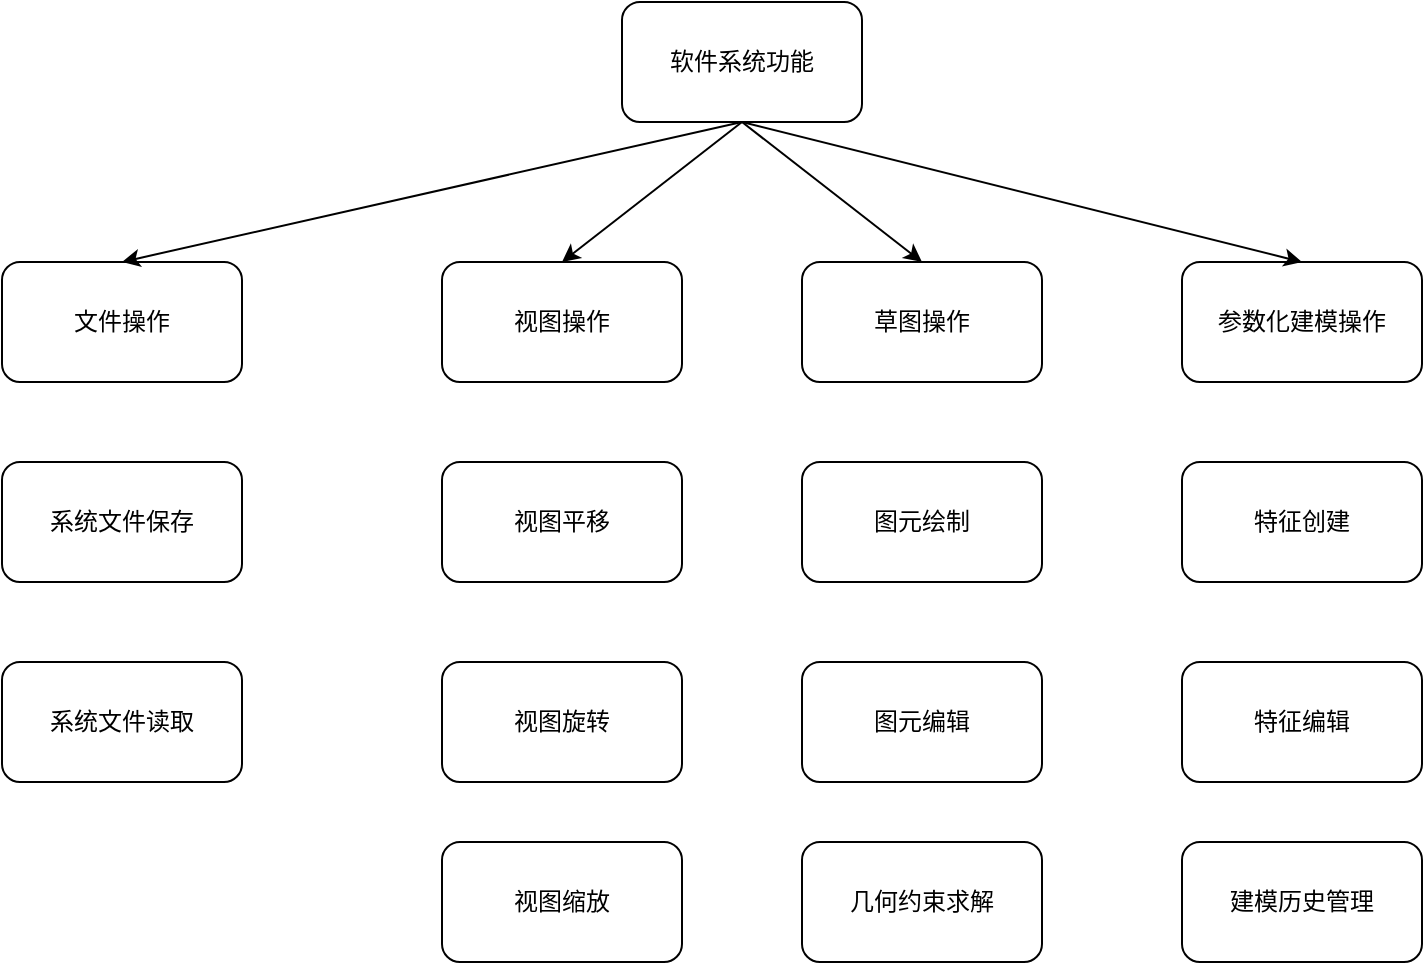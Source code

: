 <mxfile version="20.8.21" type="github">
  <diagram name="第 1 页" id="g8XbnvzlYeSwKpyBKLX3">
    <mxGraphModel dx="1290" dy="580" grid="1" gridSize="10" guides="1" tooltips="1" connect="1" arrows="1" fold="1" page="1" pageScale="1" pageWidth="827" pageHeight="1169" math="0" shadow="0">
      <root>
        <mxCell id="0" />
        <mxCell id="1" parent="0" />
        <mxCell id="GJz-_dtkv6EY981kSG8h-1" value="软件系统功能" style="rounded=1;whiteSpace=wrap;html=1;" vertex="1" parent="1">
          <mxGeometry x="340" y="50" width="120" height="60" as="geometry" />
        </mxCell>
        <mxCell id="GJz-_dtkv6EY981kSG8h-2" value="文件操作" style="rounded=1;whiteSpace=wrap;html=1;" vertex="1" parent="1">
          <mxGeometry x="30" y="180" width="120" height="60" as="geometry" />
        </mxCell>
        <mxCell id="GJz-_dtkv6EY981kSG8h-3" value="视图操作" style="rounded=1;whiteSpace=wrap;html=1;" vertex="1" parent="1">
          <mxGeometry x="250" y="180" width="120" height="60" as="geometry" />
        </mxCell>
        <mxCell id="GJz-_dtkv6EY981kSG8h-4" value="草图操作" style="rounded=1;whiteSpace=wrap;html=1;" vertex="1" parent="1">
          <mxGeometry x="430" y="180" width="120" height="60" as="geometry" />
        </mxCell>
        <mxCell id="GJz-_dtkv6EY981kSG8h-5" value="参数化建模操作" style="rounded=1;whiteSpace=wrap;html=1;" vertex="1" parent="1">
          <mxGeometry x="620" y="180" width="120" height="60" as="geometry" />
        </mxCell>
        <mxCell id="GJz-_dtkv6EY981kSG8h-7" value="系统文件读取" style="rounded=1;whiteSpace=wrap;html=1;" vertex="1" parent="1">
          <mxGeometry x="30" y="380" width="120" height="60" as="geometry" />
        </mxCell>
        <mxCell id="GJz-_dtkv6EY981kSG8h-8" value="系统文件保存" style="rounded=1;whiteSpace=wrap;html=1;" vertex="1" parent="1">
          <mxGeometry x="30" y="280" width="120" height="60" as="geometry" />
        </mxCell>
        <mxCell id="GJz-_dtkv6EY981kSG8h-9" value="视图平移" style="rounded=1;whiteSpace=wrap;html=1;" vertex="1" parent="1">
          <mxGeometry x="250" y="280" width="120" height="60" as="geometry" />
        </mxCell>
        <mxCell id="GJz-_dtkv6EY981kSG8h-10" value="视图旋转" style="rounded=1;whiteSpace=wrap;html=1;" vertex="1" parent="1">
          <mxGeometry x="250" y="380" width="120" height="60" as="geometry" />
        </mxCell>
        <mxCell id="GJz-_dtkv6EY981kSG8h-11" value="视图缩放" style="rounded=1;whiteSpace=wrap;html=1;" vertex="1" parent="1">
          <mxGeometry x="250" y="470" width="120" height="60" as="geometry" />
        </mxCell>
        <mxCell id="GJz-_dtkv6EY981kSG8h-13" value="图元绘制" style="rounded=1;whiteSpace=wrap;html=1;" vertex="1" parent="1">
          <mxGeometry x="430" y="280" width="120" height="60" as="geometry" />
        </mxCell>
        <mxCell id="GJz-_dtkv6EY981kSG8h-14" value="图元编辑" style="rounded=1;whiteSpace=wrap;html=1;" vertex="1" parent="1">
          <mxGeometry x="430" y="380" width="120" height="60" as="geometry" />
        </mxCell>
        <mxCell id="GJz-_dtkv6EY981kSG8h-15" value="几何约束求解" style="rounded=1;whiteSpace=wrap;html=1;" vertex="1" parent="1">
          <mxGeometry x="430" y="470" width="120" height="60" as="geometry" />
        </mxCell>
        <mxCell id="GJz-_dtkv6EY981kSG8h-16" value="特征创建" style="rounded=1;whiteSpace=wrap;html=1;" vertex="1" parent="1">
          <mxGeometry x="620" y="280" width="120" height="60" as="geometry" />
        </mxCell>
        <mxCell id="GJz-_dtkv6EY981kSG8h-17" value="特征编辑" style="rounded=1;whiteSpace=wrap;html=1;" vertex="1" parent="1">
          <mxGeometry x="620" y="380" width="120" height="60" as="geometry" />
        </mxCell>
        <mxCell id="GJz-_dtkv6EY981kSG8h-18" value="建模历史管理" style="rounded=1;whiteSpace=wrap;html=1;" vertex="1" parent="1">
          <mxGeometry x="620" y="470" width="120" height="60" as="geometry" />
        </mxCell>
        <mxCell id="GJz-_dtkv6EY981kSG8h-19" value="" style="endArrow=classic;html=1;rounded=0;entryX=0.5;entryY=0;entryDx=0;entryDy=0;exitX=0.5;exitY=1;exitDx=0;exitDy=0;" edge="1" parent="1" source="GJz-_dtkv6EY981kSG8h-1" target="GJz-_dtkv6EY981kSG8h-2">
          <mxGeometry width="50" height="50" relative="1" as="geometry">
            <mxPoint x="450" y="330" as="sourcePoint" />
            <mxPoint x="500" y="280" as="targetPoint" />
          </mxGeometry>
        </mxCell>
        <mxCell id="GJz-_dtkv6EY981kSG8h-20" value="" style="endArrow=classic;html=1;rounded=0;entryX=0.5;entryY=0;entryDx=0;entryDy=0;" edge="1" parent="1" target="GJz-_dtkv6EY981kSG8h-3">
          <mxGeometry width="50" height="50" relative="1" as="geometry">
            <mxPoint x="400" y="110" as="sourcePoint" />
            <mxPoint x="500" y="280" as="targetPoint" />
          </mxGeometry>
        </mxCell>
        <mxCell id="GJz-_dtkv6EY981kSG8h-21" value="" style="endArrow=classic;html=1;rounded=0;entryX=0.5;entryY=0;entryDx=0;entryDy=0;" edge="1" parent="1" target="GJz-_dtkv6EY981kSG8h-4">
          <mxGeometry width="50" height="50" relative="1" as="geometry">
            <mxPoint x="400" y="110" as="sourcePoint" />
            <mxPoint x="500" y="280" as="targetPoint" />
          </mxGeometry>
        </mxCell>
        <mxCell id="GJz-_dtkv6EY981kSG8h-22" value="" style="endArrow=classic;html=1;rounded=0;entryX=0.5;entryY=0;entryDx=0;entryDy=0;" edge="1" parent="1" target="GJz-_dtkv6EY981kSG8h-5">
          <mxGeometry width="50" height="50" relative="1" as="geometry">
            <mxPoint x="400" y="110" as="sourcePoint" />
            <mxPoint x="500" y="280" as="targetPoint" />
          </mxGeometry>
        </mxCell>
      </root>
    </mxGraphModel>
  </diagram>
</mxfile>
